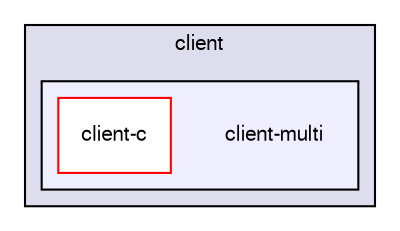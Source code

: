 digraph "/var/lib/jenkins/workspace/kaa_stable/client/client-multi" {
  bgcolor=transparent;
  compound=true
  node [ fontsize="10", fontname="FreeSans"];
  edge [ labelfontsize="10", labelfontname="FreeSans"];
  subgraph clusterdir_0a5fd502bb931b6e9a534d9cfc3b757b {
    graph [ bgcolor="#ddddee", pencolor="black", label="client" fontname="FreeSans", fontsize="10", URL="dir_0a5fd502bb931b6e9a534d9cfc3b757b.html"]
  subgraph clusterdir_9791cf2dce4c9d5d5e8504d24ab0e32c {
    graph [ bgcolor="#eeeeff", pencolor="black", label="" URL="dir_9791cf2dce4c9d5d5e8504d24ab0e32c.html"];
    dir_9791cf2dce4c9d5d5e8504d24ab0e32c [shape=plaintext label="client-multi"];
    dir_9ae6667d4a5adbea2c2d20f9340094ba [shape=box label="client-c" color="red" fillcolor="white" style="filled" URL="dir_9ae6667d4a5adbea2c2d20f9340094ba.html"];
  }
  }
}
